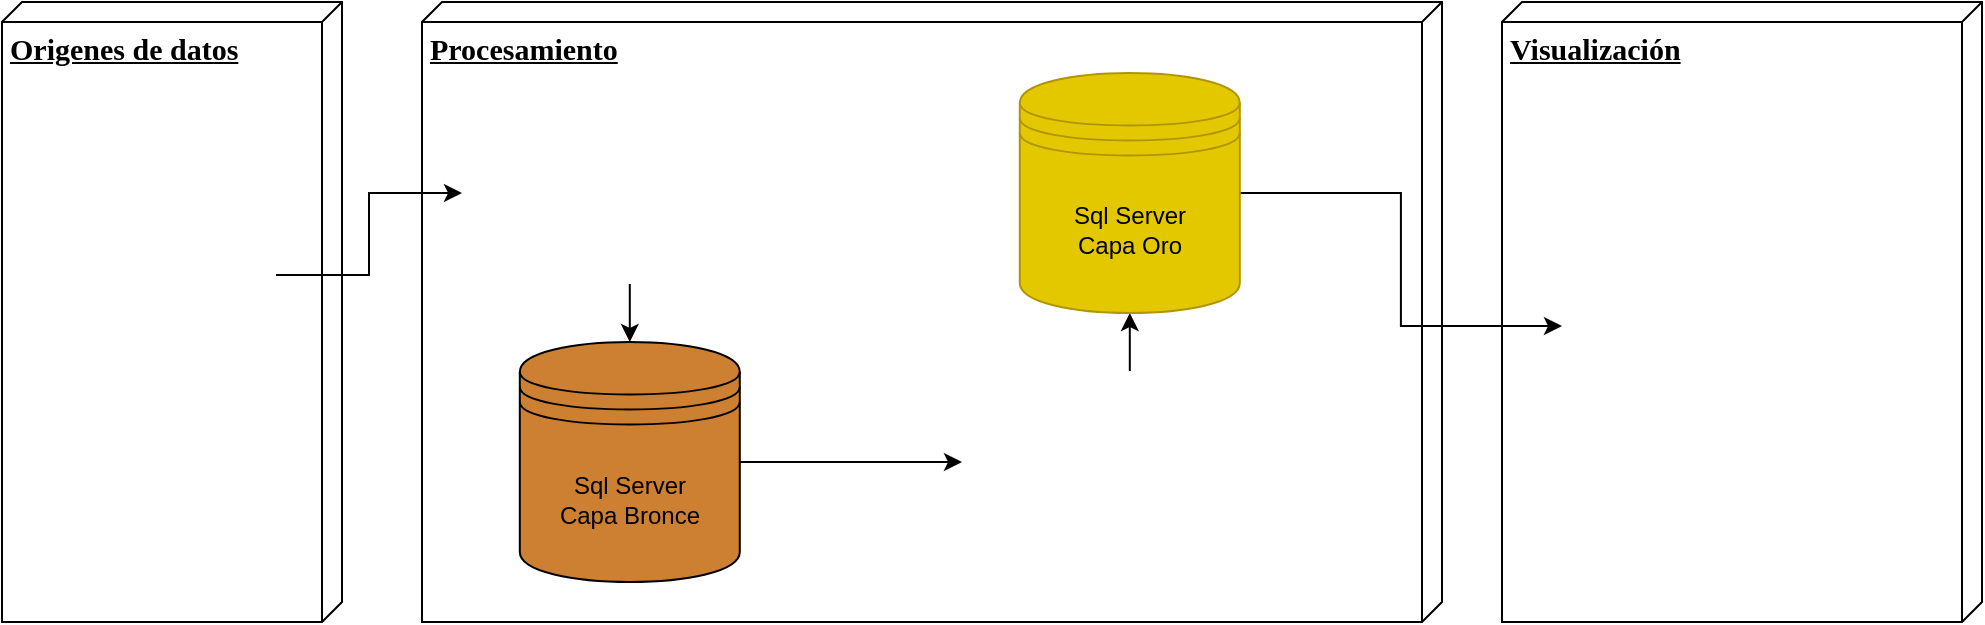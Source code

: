 <mxfile version="21.0.8" type="github">
  <diagram name="Page-1" id="5f0bae14-7c28-e335-631c-24af17079c00">
    <mxGraphModel dx="2954" dy="1124" grid="1" gridSize="10" guides="1" tooltips="1" connect="1" arrows="1" fold="1" page="1" pageScale="1" pageWidth="1100" pageHeight="850" background="none" math="0" shadow="0">
      <root>
        <mxCell id="0" />
        <mxCell id="1" parent="0" />
        <mxCell id="39150e848f15840c-1" value="&lt;b&gt;&lt;font style=&quot;font-size: 15px;&quot;&gt;Origenes de datos&lt;/font&gt;&lt;/b&gt;" style="verticalAlign=top;align=left;spacingTop=8;spacingLeft=2;spacingRight=12;shape=cube;size=10;direction=south;fontStyle=4;html=1;rounded=0;shadow=0;comic=0;labelBackgroundColor=none;strokeWidth=1;fontFamily=Verdana;fontSize=12" parent="1" vertex="1">
          <mxGeometry x="70" y="70" width="170" height="310" as="geometry" />
        </mxCell>
        <mxCell id="39150e848f15840c-2" value="&lt;b&gt;&lt;font style=&quot;font-size: 15px;&quot;&gt;Procesamiento&lt;/font&gt;&lt;/b&gt;" style="verticalAlign=top;align=left;spacingTop=8;spacingLeft=2;spacingRight=12;shape=cube;size=10;direction=south;fontStyle=4;html=1;rounded=0;shadow=0;comic=0;labelBackgroundColor=none;strokeWidth=1;fontFamily=Verdana;fontSize=12" parent="1" vertex="1">
          <mxGeometry x="280" y="70" width="510" height="310" as="geometry" />
        </mxCell>
        <mxCell id="hn7oYRoW0lqMR0Dnd4xg-11" style="edgeStyle=orthogonalEdgeStyle;rounded=0;orthogonalLoop=1;jettySize=auto;html=1;exitX=1;exitY=0.5;exitDx=0;exitDy=0;entryX=0;entryY=0.5;entryDx=0;entryDy=0;" edge="1" parent="1" source="hn7oYRoW0lqMR0Dnd4xg-1" target="hn7oYRoW0lqMR0Dnd4xg-10">
          <mxGeometry relative="1" as="geometry" />
        </mxCell>
        <mxCell id="hn7oYRoW0lqMR0Dnd4xg-1" value="Sql Server&lt;br&gt;Capa Bronce" style="shape=datastore;whiteSpace=wrap;html=1;fillColor=#CD7F32;" vertex="1" parent="1">
          <mxGeometry x="328.9" y="240" width="110" height="120" as="geometry" />
        </mxCell>
        <mxCell id="hn7oYRoW0lqMR0Dnd4xg-9" value="" style="edgeStyle=orthogonalEdgeStyle;rounded=0;orthogonalLoop=1;jettySize=auto;html=1;" edge="1" parent="1" source="hn7oYRoW0lqMR0Dnd4xg-3" target="hn7oYRoW0lqMR0Dnd4xg-1">
          <mxGeometry relative="1" as="geometry" />
        </mxCell>
        <mxCell id="hn7oYRoW0lqMR0Dnd4xg-3" value="" style="shape=image;verticalLabelPosition=bottom;labelBackgroundColor=default;verticalAlign=top;aspect=fixed;imageAspect=0;image=https://adatis.co.uk/wp-content/uploads/ssis.jpg;" vertex="1" parent="1">
          <mxGeometry x="300" y="120" width="167.8" height="91" as="geometry" />
        </mxCell>
        <mxCell id="hn7oYRoW0lqMR0Dnd4xg-4" value="&lt;b&gt;&lt;font style=&quot;font-size: 15px;&quot;&gt;Visualización&lt;/font&gt;&lt;/b&gt;" style="verticalAlign=top;align=left;spacingTop=8;spacingLeft=2;spacingRight=12;shape=cube;size=10;direction=south;fontStyle=4;html=1;rounded=0;shadow=0;comic=0;labelBackgroundColor=none;strokeWidth=1;fontFamily=Verdana;fontSize=12" vertex="1" parent="1">
          <mxGeometry x="820" y="70" width="240" height="310" as="geometry" />
        </mxCell>
        <mxCell id="hn7oYRoW0lqMR0Dnd4xg-5" value="" style="shape=image;verticalLabelPosition=bottom;labelBackgroundColor=default;verticalAlign=top;aspect=fixed;imageAspect=0;image=https://www.itbacking.com/wp-content/uploads/2019/12/Power-BI-e1593592370671.jpg;" vertex="1" parent="1">
          <mxGeometry x="850" y="165" width="180" height="133.96" as="geometry" />
        </mxCell>
        <mxCell id="hn7oYRoW0lqMR0Dnd4xg-8" style="edgeStyle=orthogonalEdgeStyle;rounded=0;orthogonalLoop=1;jettySize=auto;html=1;exitX=1;exitY=0.5;exitDx=0;exitDy=0;" edge="1" parent="1" source="hn7oYRoW0lqMR0Dnd4xg-6" target="hn7oYRoW0lqMR0Dnd4xg-3">
          <mxGeometry relative="1" as="geometry" />
        </mxCell>
        <mxCell id="hn7oYRoW0lqMR0Dnd4xg-6" value="" style="shape=image;verticalLabelPosition=bottom;labelBackgroundColor=default;verticalAlign=top;aspect=fixed;imageAspect=0;image=https://mmcb.b-cdn.net/media/attachments/c/6/1/c/2f090e455375d25088f919933d4b72c61b0bb858a51014f4bc347765060d/images.png;" vertex="1" parent="1">
          <mxGeometry x="100" y="153" width="107" height="107" as="geometry" />
        </mxCell>
        <mxCell id="hn7oYRoW0lqMR0Dnd4xg-13" style="edgeStyle=orthogonalEdgeStyle;rounded=0;orthogonalLoop=1;jettySize=auto;html=1;exitX=0.5;exitY=0;exitDx=0;exitDy=0;entryX=0.5;entryY=1;entryDx=0;entryDy=0;" edge="1" parent="1" source="hn7oYRoW0lqMR0Dnd4xg-10" target="hn7oYRoW0lqMR0Dnd4xg-12">
          <mxGeometry relative="1" as="geometry" />
        </mxCell>
        <mxCell id="hn7oYRoW0lqMR0Dnd4xg-10" value="" style="shape=image;verticalLabelPosition=bottom;labelBackgroundColor=default;verticalAlign=top;aspect=fixed;imageAspect=0;image=https://adatis.co.uk/wp-content/uploads/ssis.jpg;" vertex="1" parent="1">
          <mxGeometry x="550" y="254.5" width="167.8" height="91" as="geometry" />
        </mxCell>
        <mxCell id="hn7oYRoW0lqMR0Dnd4xg-14" style="edgeStyle=orthogonalEdgeStyle;rounded=0;orthogonalLoop=1;jettySize=auto;html=1;" edge="1" parent="1" source="hn7oYRoW0lqMR0Dnd4xg-12" target="hn7oYRoW0lqMR0Dnd4xg-5">
          <mxGeometry relative="1" as="geometry" />
        </mxCell>
        <mxCell id="hn7oYRoW0lqMR0Dnd4xg-12" value="Sql Server&lt;br&gt;Capa Oro" style="shape=datastore;whiteSpace=wrap;html=1;fillColor=#e3c800;strokeColor=#B09500;fontColor=#000000;" vertex="1" parent="1">
          <mxGeometry x="578.9" y="105.5" width="110" height="120" as="geometry" />
        </mxCell>
      </root>
    </mxGraphModel>
  </diagram>
</mxfile>
